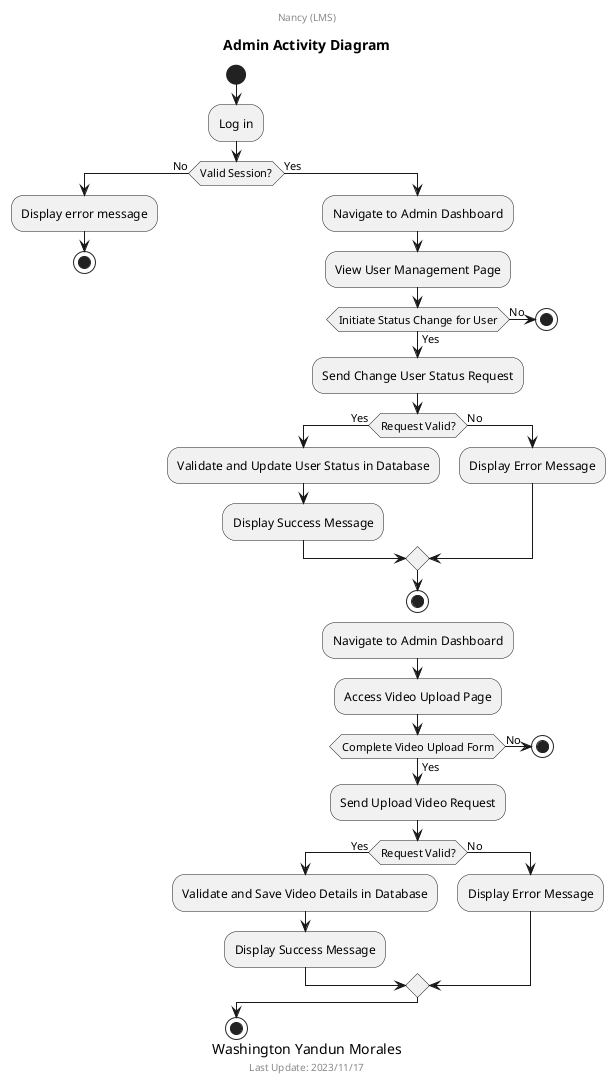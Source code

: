 @startuml
title Admin Activity Diagram

caption
Washington Yandun Morales
end caption

center header
Nancy (LMS)
endheader

center footer Last Update: 2023/11/17

|Admin|
start
:Log in;
if (Valid Session?) then (No)
  :Display error message;
  stop
else (Yes)
  :Navigate to Admin Dashboard;
  :View User Management Page;
  if (Initiate Status Change for User) then (Yes)
    :Send Change User Status Request;
    if (Request Valid?) then (Yes)
      :Validate and Update User Status in Database;
      :Display Success Message;
    else (No)
      :Display Error Message;
    endif
  else (No)
    stop
  endif
  stop

  :Navigate to Admin Dashboard;
  :Access Video Upload Page;
  if (Complete Video Upload Form) then (Yes)
    :Send Upload Video Request;
    if (Request Valid?) then (Yes)
      :Validate and Save Video Details in Database;
      :Display Success Message;
    else (No)
      :Display Error Message;
    endif
  else (No)
    stop
  endif
endif
stop
@enduml